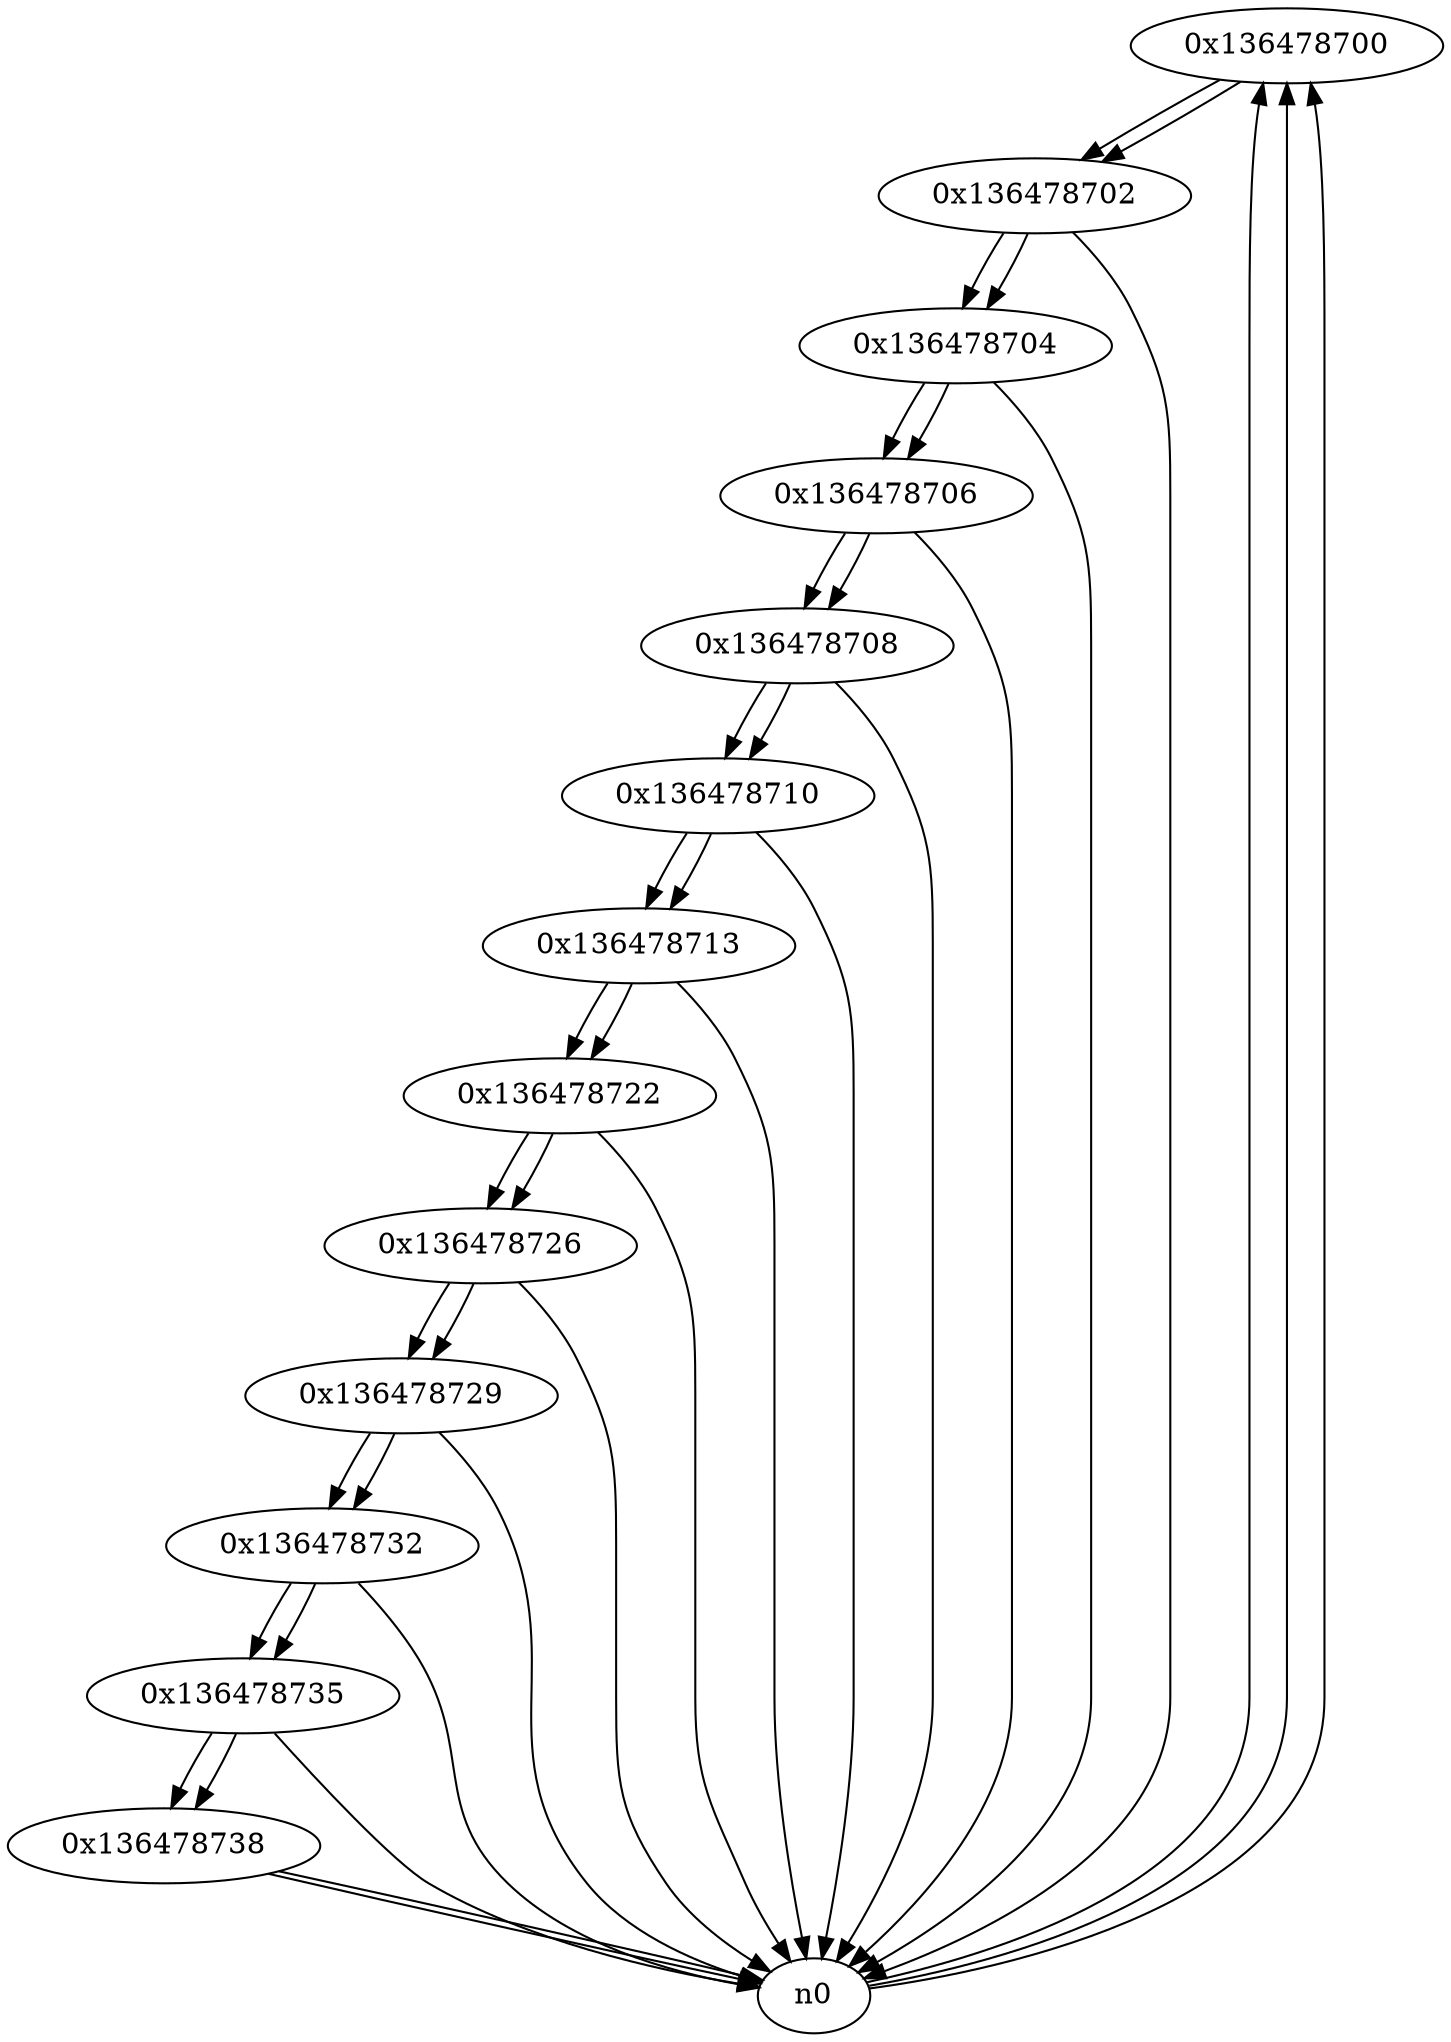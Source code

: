 digraph G{
/* nodes */
  n1 [label="0x136478700"]
  n2 [label="0x136478702"]
  n3 [label="0x136478704"]
  n4 [label="0x136478706"]
  n5 [label="0x136478708"]
  n6 [label="0x136478710"]
  n7 [label="0x136478713"]
  n8 [label="0x136478722"]
  n9 [label="0x136478726"]
  n10 [label="0x136478729"]
  n11 [label="0x136478732"]
  n12 [label="0x136478735"]
  n13 [label="0x136478738"]
/* edges */
n1 -> n2;
n0 -> n1;
n0 -> n1;
n0 -> n1;
n2 -> n3;
n2 -> n0;
n1 -> n2;
n3 -> n4;
n3 -> n0;
n2 -> n3;
n4 -> n5;
n4 -> n0;
n3 -> n4;
n5 -> n6;
n5 -> n0;
n4 -> n5;
n6 -> n7;
n6 -> n0;
n5 -> n6;
n7 -> n8;
n7 -> n0;
n6 -> n7;
n8 -> n9;
n8 -> n0;
n7 -> n8;
n9 -> n10;
n9 -> n0;
n8 -> n9;
n10 -> n11;
n10 -> n0;
n9 -> n10;
n11 -> n12;
n11 -> n0;
n10 -> n11;
n12 -> n13;
n12 -> n0;
n11 -> n12;
n13 -> n0;
n13 -> n0;
n12 -> n13;
}
